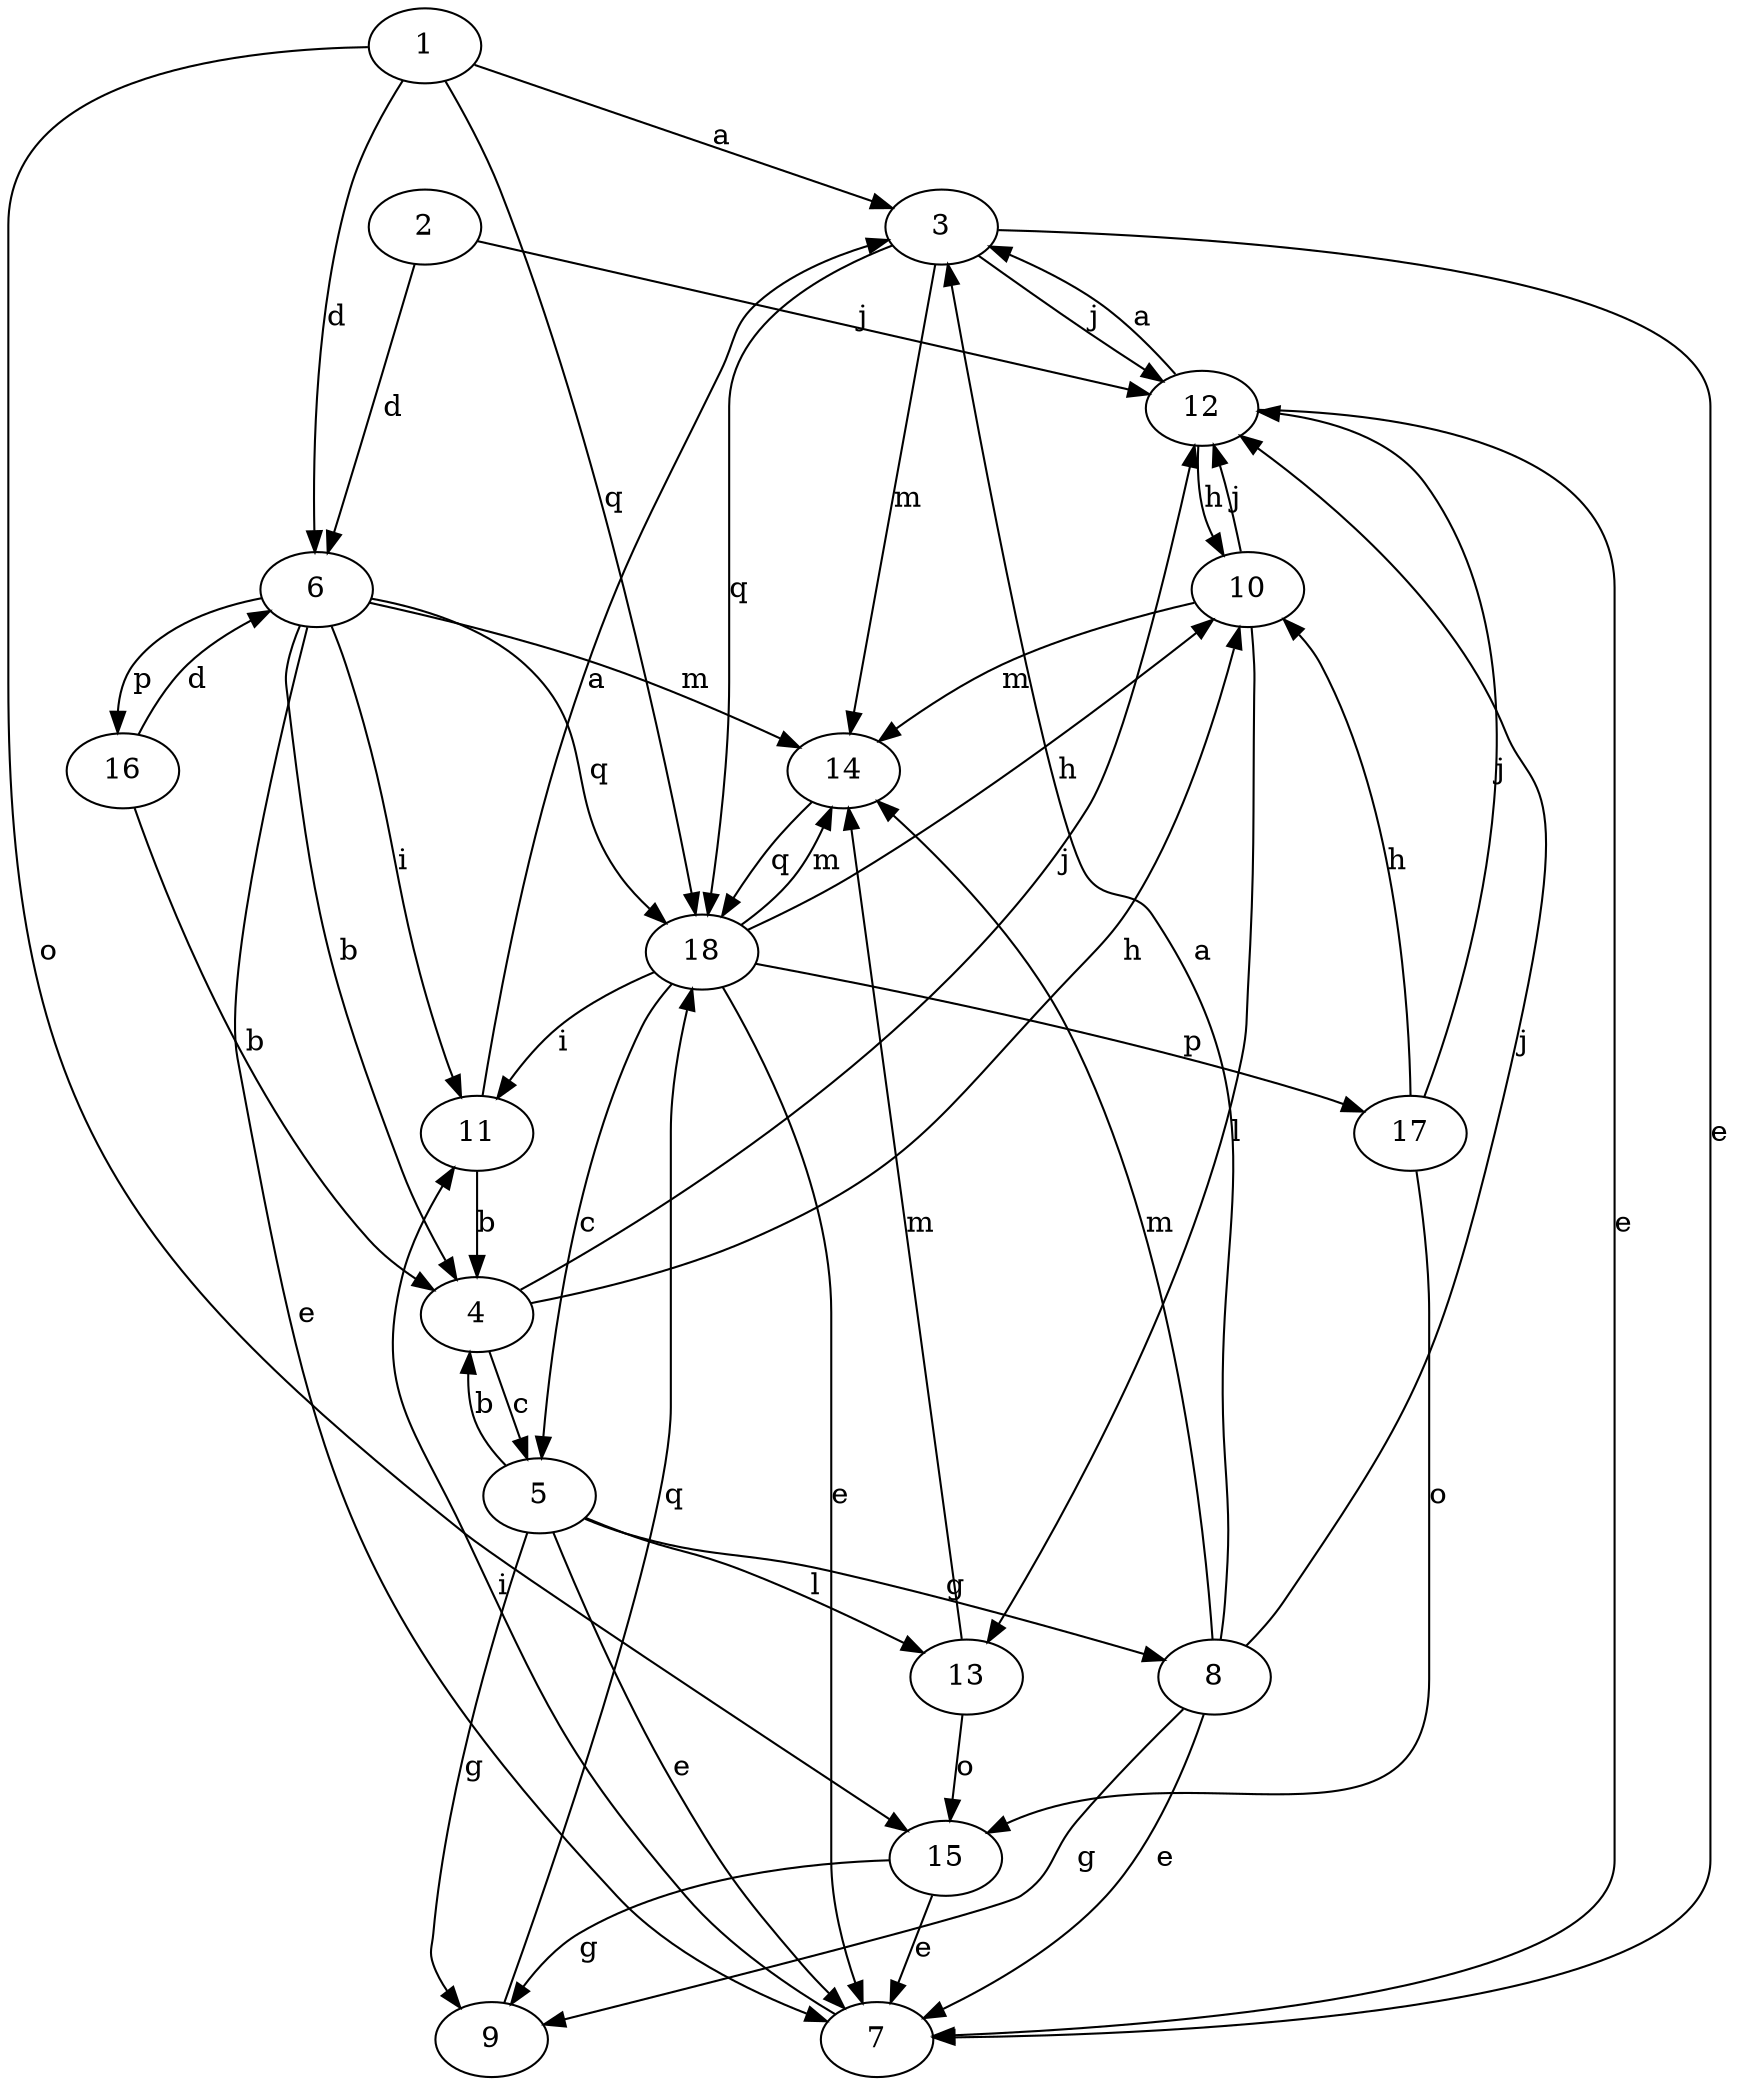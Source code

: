 strict digraph  {
	1 -> 3 [label=a];
	8 -> 3 [label=a];
	11 -> 3 [label=a];
	12 -> 3 [label=a];
	5 -> 4 [label=b];
	6 -> 4 [label=b];
	11 -> 4 [label=b];
	16 -> 4 [label=b];
	4 -> 5 [label=c];
	18 -> 5 [label=c];
	1 -> 6 [label=d];
	2 -> 6 [label=d];
	16 -> 6 [label=d];
	3 -> 7 [label=e];
	5 -> 7 [label=e];
	6 -> 7 [label=e];
	8 -> 7 [label=e];
	12 -> 7 [label=e];
	15 -> 7 [label=e];
	18 -> 7 [label=e];
	5 -> 8 [label=g];
	5 -> 9 [label=g];
	8 -> 9 [label=g];
	15 -> 9 [label=g];
	4 -> 10 [label=h];
	12 -> 10 [label=h];
	17 -> 10 [label=h];
	18 -> 10 [label=h];
	6 -> 11 [label=i];
	7 -> 11 [label=i];
	18 -> 11 [label=i];
	2 -> 12 [label=j];
	3 -> 12 [label=j];
	4 -> 12 [label=j];
	8 -> 12 [label=j];
	10 -> 12 [label=j];
	17 -> 12 [label=j];
	5 -> 13 [label=l];
	10 -> 13 [label=l];
	3 -> 14 [label=m];
	6 -> 14 [label=m];
	8 -> 14 [label=m];
	10 -> 14 [label=m];
	13 -> 14 [label=m];
	18 -> 14 [label=m];
	1 -> 15 [label=o];
	13 -> 15 [label=o];
	17 -> 15 [label=o];
	6 -> 16 [label=p];
	18 -> 17 [label=p];
	1 -> 18 [label=q];
	3 -> 18 [label=q];
	6 -> 18 [label=q];
	9 -> 18 [label=q];
	14 -> 18 [label=q];
}
